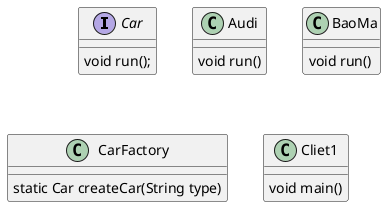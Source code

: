 @startuml

interface Car{
    void run();
}
class Audi{
    void run()
}
class BaoMa{
    void run()
}

class CarFactory{
    static Car createCar(String type)
}

class Cliet1{
    void main()
}

@enduml